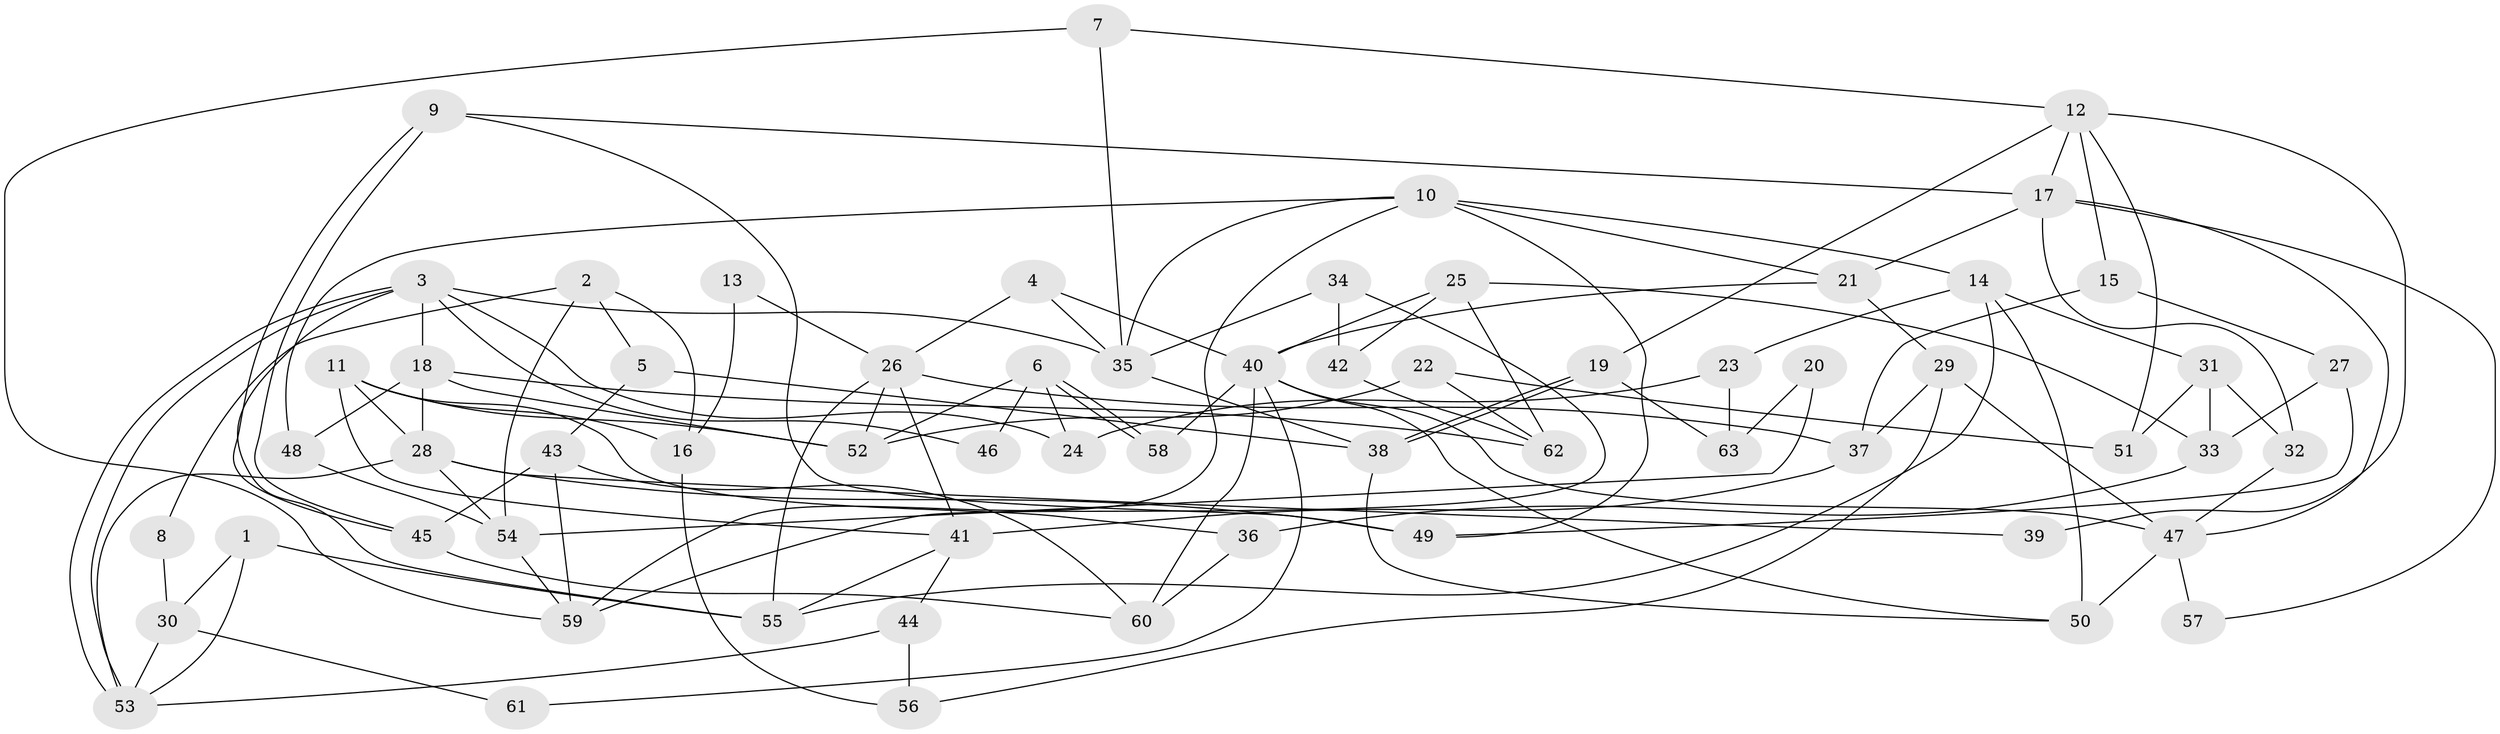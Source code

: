 // Generated by graph-tools (version 1.1) at 2025/11/02/27/25 16:11:22]
// undirected, 63 vertices, 126 edges
graph export_dot {
graph [start="1"]
  node [color=gray90,style=filled];
  1;
  2;
  3;
  4;
  5;
  6;
  7;
  8;
  9;
  10;
  11;
  12;
  13;
  14;
  15;
  16;
  17;
  18;
  19;
  20;
  21;
  22;
  23;
  24;
  25;
  26;
  27;
  28;
  29;
  30;
  31;
  32;
  33;
  34;
  35;
  36;
  37;
  38;
  39;
  40;
  41;
  42;
  43;
  44;
  45;
  46;
  47;
  48;
  49;
  50;
  51;
  52;
  53;
  54;
  55;
  56;
  57;
  58;
  59;
  60;
  61;
  62;
  63;
  1 -- 53;
  1 -- 55;
  1 -- 30;
  2 -- 16;
  2 -- 5;
  2 -- 8;
  2 -- 54;
  3 -- 35;
  3 -- 53;
  3 -- 53;
  3 -- 18;
  3 -- 24;
  3 -- 46;
  3 -- 55;
  4 -- 35;
  4 -- 40;
  4 -- 26;
  5 -- 43;
  5 -- 38;
  6 -- 52;
  6 -- 58;
  6 -- 58;
  6 -- 24;
  6 -- 46;
  7 -- 12;
  7 -- 35;
  7 -- 59;
  8 -- 30;
  9 -- 49;
  9 -- 45;
  9 -- 45;
  9 -- 17;
  10 -- 21;
  10 -- 48;
  10 -- 14;
  10 -- 35;
  10 -- 49;
  10 -- 59;
  11 -- 28;
  11 -- 41;
  11 -- 16;
  11 -- 36;
  11 -- 52;
  12 -- 51;
  12 -- 17;
  12 -- 15;
  12 -- 19;
  12 -- 39;
  13 -- 26;
  13 -- 16;
  14 -- 55;
  14 -- 23;
  14 -- 31;
  14 -- 50;
  15 -- 37;
  15 -- 27;
  16 -- 56;
  17 -- 47;
  17 -- 21;
  17 -- 32;
  17 -- 57;
  18 -- 52;
  18 -- 28;
  18 -- 48;
  18 -- 62;
  19 -- 38;
  19 -- 38;
  19 -- 63;
  20 -- 54;
  20 -- 63;
  21 -- 40;
  21 -- 29;
  22 -- 62;
  22 -- 52;
  22 -- 51;
  23 -- 24;
  23 -- 63;
  25 -- 33;
  25 -- 42;
  25 -- 40;
  25 -- 62;
  26 -- 37;
  26 -- 41;
  26 -- 52;
  26 -- 55;
  27 -- 49;
  27 -- 33;
  28 -- 54;
  28 -- 39;
  28 -- 49;
  28 -- 53;
  29 -- 47;
  29 -- 37;
  29 -- 56;
  30 -- 53;
  30 -- 61;
  31 -- 33;
  31 -- 32;
  31 -- 51;
  32 -- 47;
  33 -- 36;
  34 -- 59;
  34 -- 35;
  34 -- 42;
  35 -- 38;
  36 -- 60;
  37 -- 41;
  38 -- 50;
  40 -- 50;
  40 -- 47;
  40 -- 58;
  40 -- 60;
  40 -- 61;
  41 -- 55;
  41 -- 44;
  42 -- 62;
  43 -- 45;
  43 -- 59;
  43 -- 60;
  44 -- 53;
  44 -- 56;
  45 -- 60;
  47 -- 50;
  47 -- 57;
  48 -- 54;
  54 -- 59;
}
